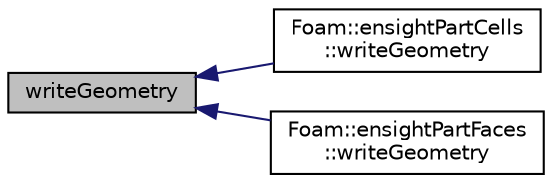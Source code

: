 digraph "writeGeometry"
{
  bgcolor="transparent";
  edge [fontname="Helvetica",fontsize="10",labelfontname="Helvetica",labelfontsize="10"];
  node [fontname="Helvetica",fontsize="10",shape=record];
  rankdir="LR";
  Node1 [label="writeGeometry",height=0.2,width=0.4,color="black", fillcolor="grey75", style="filled", fontcolor="black"];
  Node1 -> Node2 [dir="back",color="midnightblue",fontsize="10",style="solid",fontname="Helvetica"];
  Node2 [label="Foam::ensightPartCells\l::writeGeometry",height=0.2,width=0.4,color="black",URL="$a00648.html#a718c90405e8b6ab1553bd5893333798f",tooltip="Write geometry. "];
  Node1 -> Node3 [dir="back",color="midnightblue",fontsize="10",style="solid",fontname="Helvetica"];
  Node3 [label="Foam::ensightPartFaces\l::writeGeometry",height=0.2,width=0.4,color="black",URL="$a00649.html#a718c90405e8b6ab1553bd5893333798f",tooltip="Write geometry. "];
}
